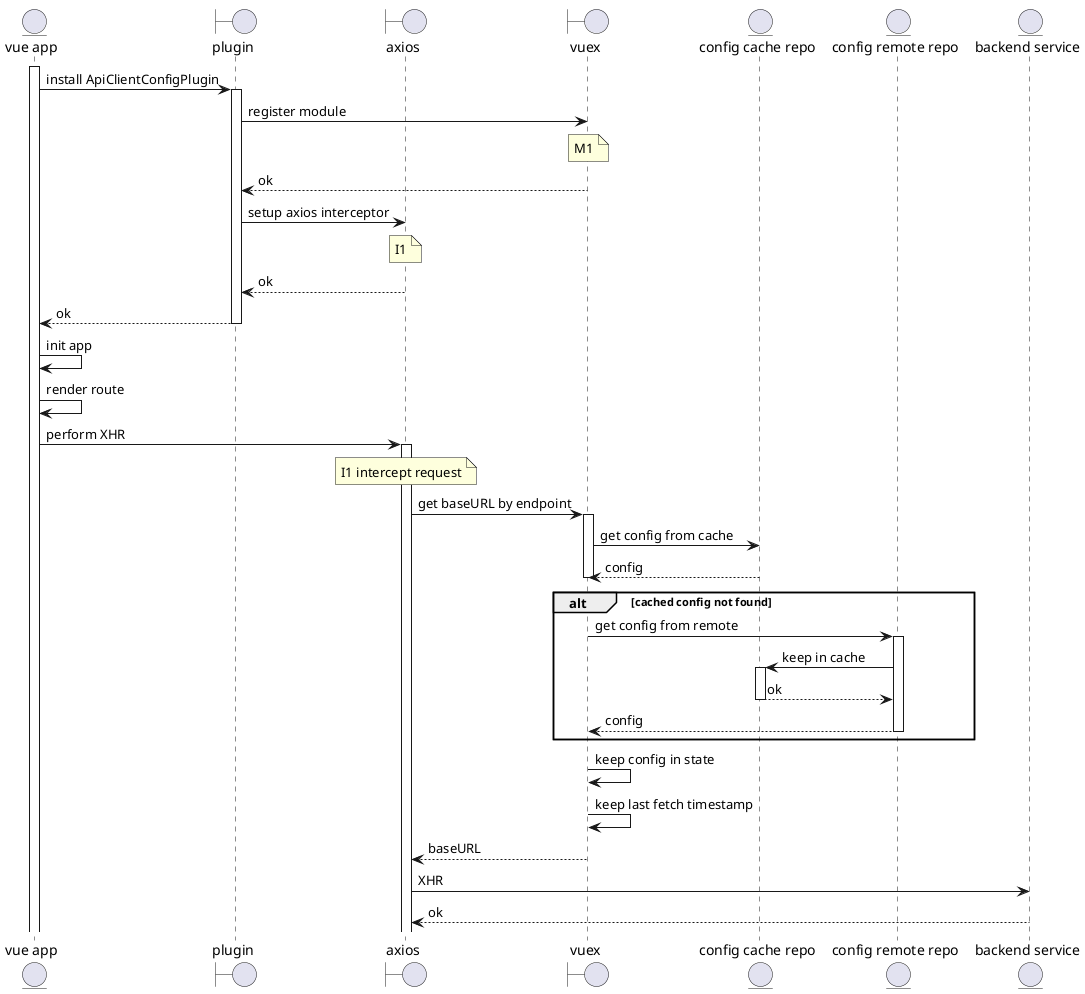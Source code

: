 @startuml

entity "vue app" as app
boundary plugin
boundary axios
boundary vuex
entity "config cache repo" as cache
entity "config remote repo" as remote
entity "backend service" as backend

activate app
app -> plugin++ : install ApiClientConfigPlugin

plugin -> vuex : register module
note over vuex
M1
end note
vuex --> plugin : ok

plugin -> axios : setup axios interceptor
note over axios
I1
end note
axios --> plugin : ok

plugin --> app-- : ok

app -> app : init app

app -> app : render route
app -> axios++ : perform XHR

note over axios
I1 intercept request
end note

axios -> vuex++ : get baseURL by endpoint
vuex -> cache : get config from cache
cache --> vuex : config
vuex--

alt cached config not found
  vuex -> remote++ : get config from remote
  remote -> cache++ : keep in cache
  cache --> remote-- : ok
  remote --> vuex : config
  remote--
  vuex--
end

vuex -> vuex : keep config in state
vuex -> vuex : keep last fetch timestamp
vuex --> axios : baseURL

axios -> backend : XHR
backend --> axios : ok

@enduml

